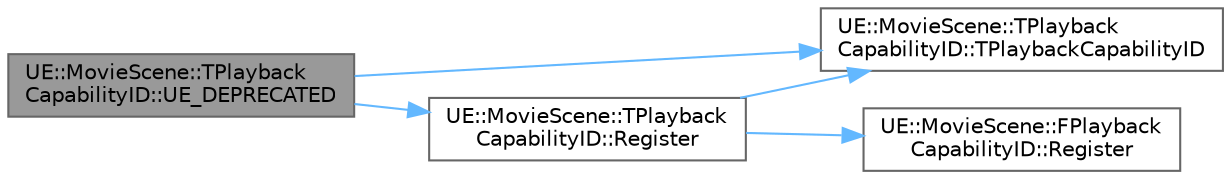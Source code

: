 digraph "UE::MovieScene::TPlaybackCapabilityID::UE_DEPRECATED"
{
 // INTERACTIVE_SVG=YES
 // LATEX_PDF_SIZE
  bgcolor="transparent";
  edge [fontname=Helvetica,fontsize=10,labelfontname=Helvetica,labelfontsize=10];
  node [fontname=Helvetica,fontsize=10,shape=box,height=0.2,width=0.4];
  rankdir="LR";
  Node1 [id="Node000001",label="UE::MovieScene::TPlayback\lCapabilityID::UE_DEPRECATED",height=0.2,width=0.4,color="gray40", fillcolor="grey60", style="filled", fontcolor="black",tooltip=" "];
  Node1 -> Node2 [id="edge1_Node000001_Node000002",color="steelblue1",style="solid",tooltip=" "];
  Node2 [id="Node000002",label="UE::MovieScene::TPlayback\lCapabilityID::TPlaybackCapabilityID",height=0.2,width=0.4,color="grey40", fillcolor="white", style="filled",URL="$d1/deb/structUE_1_1MovieScene_1_1TPlaybackCapabilityID.html#af9905794a9575333eb720ff11a3d5543",tooltip=" "];
  Node1 -> Node3 [id="edge2_Node000001_Node000003",color="steelblue1",style="solid",tooltip=" "];
  Node3 [id="Node000003",label="UE::MovieScene::TPlayback\lCapabilityID::Register",height=0.2,width=0.4,color="grey40", fillcolor="white", style="filled",URL="$d1/deb/structUE_1_1MovieScene_1_1TPlaybackCapabilityID.html#a95aa997b4a9e2746e048aa9e2ccce9d1",tooltip=" "];
  Node3 -> Node2 [id="edge3_Node000003_Node000002",color="steelblue1",style="solid",tooltip=" "];
  Node3 -> Node4 [id="edge4_Node000003_Node000004",color="steelblue1",style="solid",tooltip=" "];
  Node4 [id="Node000004",label="UE::MovieScene::FPlayback\lCapabilityID::Register",height=0.2,width=0.4,color="grey40", fillcolor="white", style="filled",URL="$df/d48/structUE_1_1MovieScene_1_1FPlaybackCapabilityID.html#a9e0bd77b4e3b7921f14b4dbfee2638af",tooltip=" "];
}
